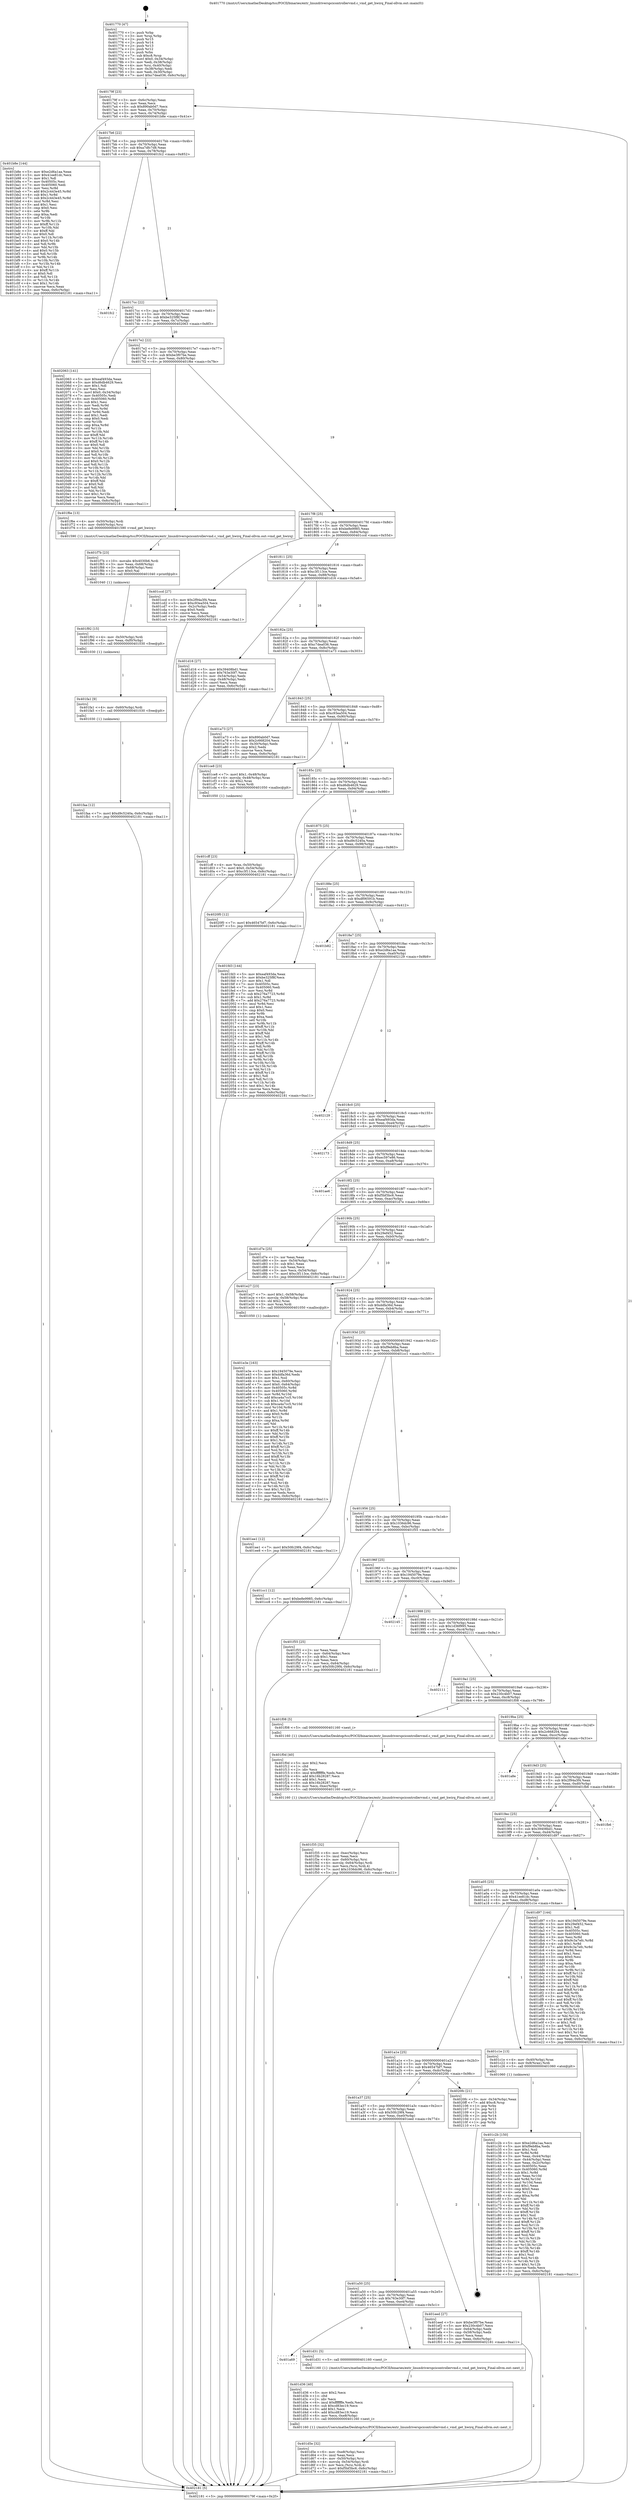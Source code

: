 digraph "0x401770" {
  label = "0x401770 (/mnt/c/Users/mathe/Desktop/tcc/POCII/binaries/extr_linuxdriverspcicontrollervmd.c_vmd_get_hwirq_Final-ollvm.out::main(0))"
  labelloc = "t"
  node[shape=record]

  Entry [label="",width=0.3,height=0.3,shape=circle,fillcolor=black,style=filled]
  "0x40179f" [label="{
     0x40179f [23]\l
     | [instrs]\l
     &nbsp;&nbsp;0x40179f \<+3\>: mov -0x6c(%rbp),%eax\l
     &nbsp;&nbsp;0x4017a2 \<+2\>: mov %eax,%ecx\l
     &nbsp;&nbsp;0x4017a4 \<+6\>: sub $0x890ab0d7,%ecx\l
     &nbsp;&nbsp;0x4017aa \<+3\>: mov %eax,-0x70(%rbp)\l
     &nbsp;&nbsp;0x4017ad \<+3\>: mov %ecx,-0x74(%rbp)\l
     &nbsp;&nbsp;0x4017b0 \<+6\>: je 0000000000401b8e \<main+0x41e\>\l
  }"]
  "0x401b8e" [label="{
     0x401b8e [144]\l
     | [instrs]\l
     &nbsp;&nbsp;0x401b8e \<+5\>: mov $0xe2d6a1aa,%eax\l
     &nbsp;&nbsp;0x401b93 \<+5\>: mov $0x41ee81dc,%ecx\l
     &nbsp;&nbsp;0x401b98 \<+2\>: mov $0x1,%dl\l
     &nbsp;&nbsp;0x401b9a \<+7\>: mov 0x40505c,%esi\l
     &nbsp;&nbsp;0x401ba1 \<+7\>: mov 0x405060,%edi\l
     &nbsp;&nbsp;0x401ba8 \<+3\>: mov %esi,%r8d\l
     &nbsp;&nbsp;0x401bab \<+7\>: add $0x2c443e45,%r8d\l
     &nbsp;&nbsp;0x401bb2 \<+4\>: sub $0x1,%r8d\l
     &nbsp;&nbsp;0x401bb6 \<+7\>: sub $0x2c443e45,%r8d\l
     &nbsp;&nbsp;0x401bbd \<+4\>: imul %r8d,%esi\l
     &nbsp;&nbsp;0x401bc1 \<+3\>: and $0x1,%esi\l
     &nbsp;&nbsp;0x401bc4 \<+3\>: cmp $0x0,%esi\l
     &nbsp;&nbsp;0x401bc7 \<+4\>: sete %r9b\l
     &nbsp;&nbsp;0x401bcb \<+3\>: cmp $0xa,%edi\l
     &nbsp;&nbsp;0x401bce \<+4\>: setl %r10b\l
     &nbsp;&nbsp;0x401bd2 \<+3\>: mov %r9b,%r11b\l
     &nbsp;&nbsp;0x401bd5 \<+4\>: xor $0xff,%r11b\l
     &nbsp;&nbsp;0x401bd9 \<+3\>: mov %r10b,%bl\l
     &nbsp;&nbsp;0x401bdc \<+3\>: xor $0xff,%bl\l
     &nbsp;&nbsp;0x401bdf \<+3\>: xor $0x0,%dl\l
     &nbsp;&nbsp;0x401be2 \<+3\>: mov %r11b,%r14b\l
     &nbsp;&nbsp;0x401be5 \<+4\>: and $0x0,%r14b\l
     &nbsp;&nbsp;0x401be9 \<+3\>: and %dl,%r9b\l
     &nbsp;&nbsp;0x401bec \<+3\>: mov %bl,%r15b\l
     &nbsp;&nbsp;0x401bef \<+4\>: and $0x0,%r15b\l
     &nbsp;&nbsp;0x401bf3 \<+3\>: and %dl,%r10b\l
     &nbsp;&nbsp;0x401bf6 \<+3\>: or %r9b,%r14b\l
     &nbsp;&nbsp;0x401bf9 \<+3\>: or %r10b,%r15b\l
     &nbsp;&nbsp;0x401bfc \<+3\>: xor %r15b,%r14b\l
     &nbsp;&nbsp;0x401bff \<+3\>: or %bl,%r11b\l
     &nbsp;&nbsp;0x401c02 \<+4\>: xor $0xff,%r11b\l
     &nbsp;&nbsp;0x401c06 \<+3\>: or $0x0,%dl\l
     &nbsp;&nbsp;0x401c09 \<+3\>: and %dl,%r11b\l
     &nbsp;&nbsp;0x401c0c \<+3\>: or %r11b,%r14b\l
     &nbsp;&nbsp;0x401c0f \<+4\>: test $0x1,%r14b\l
     &nbsp;&nbsp;0x401c13 \<+3\>: cmovne %ecx,%eax\l
     &nbsp;&nbsp;0x401c16 \<+3\>: mov %eax,-0x6c(%rbp)\l
     &nbsp;&nbsp;0x401c19 \<+5\>: jmp 0000000000402181 \<main+0xa11\>\l
  }"]
  "0x4017b6" [label="{
     0x4017b6 [22]\l
     | [instrs]\l
     &nbsp;&nbsp;0x4017b6 \<+5\>: jmp 00000000004017bb \<main+0x4b\>\l
     &nbsp;&nbsp;0x4017bb \<+3\>: mov -0x70(%rbp),%eax\l
     &nbsp;&nbsp;0x4017be \<+5\>: sub $0xa7dfc7d8,%eax\l
     &nbsp;&nbsp;0x4017c3 \<+3\>: mov %eax,-0x78(%rbp)\l
     &nbsp;&nbsp;0x4017c6 \<+6\>: je 0000000000401fc2 \<main+0x852\>\l
  }"]
  Exit [label="",width=0.3,height=0.3,shape=circle,fillcolor=black,style=filled,peripheries=2]
  "0x401fc2" [label="{
     0x401fc2\l
  }", style=dashed]
  "0x4017cc" [label="{
     0x4017cc [22]\l
     | [instrs]\l
     &nbsp;&nbsp;0x4017cc \<+5\>: jmp 00000000004017d1 \<main+0x61\>\l
     &nbsp;&nbsp;0x4017d1 \<+3\>: mov -0x70(%rbp),%eax\l
     &nbsp;&nbsp;0x4017d4 \<+5\>: sub $0xbe325f8f,%eax\l
     &nbsp;&nbsp;0x4017d9 \<+3\>: mov %eax,-0x7c(%rbp)\l
     &nbsp;&nbsp;0x4017dc \<+6\>: je 0000000000402063 \<main+0x8f3\>\l
  }"]
  "0x401faa" [label="{
     0x401faa [12]\l
     | [instrs]\l
     &nbsp;&nbsp;0x401faa \<+7\>: movl $0xd9c5240a,-0x6c(%rbp)\l
     &nbsp;&nbsp;0x401fb1 \<+5\>: jmp 0000000000402181 \<main+0xa11\>\l
  }"]
  "0x402063" [label="{
     0x402063 [141]\l
     | [instrs]\l
     &nbsp;&nbsp;0x402063 \<+5\>: mov $0xeaf493da,%eax\l
     &nbsp;&nbsp;0x402068 \<+5\>: mov $0xd6db4629,%ecx\l
     &nbsp;&nbsp;0x40206d \<+2\>: mov $0x1,%dl\l
     &nbsp;&nbsp;0x40206f \<+2\>: xor %esi,%esi\l
     &nbsp;&nbsp;0x402071 \<+7\>: movl $0x0,-0x34(%rbp)\l
     &nbsp;&nbsp;0x402078 \<+7\>: mov 0x40505c,%edi\l
     &nbsp;&nbsp;0x40207f \<+8\>: mov 0x405060,%r8d\l
     &nbsp;&nbsp;0x402087 \<+3\>: sub $0x1,%esi\l
     &nbsp;&nbsp;0x40208a \<+3\>: mov %edi,%r9d\l
     &nbsp;&nbsp;0x40208d \<+3\>: add %esi,%r9d\l
     &nbsp;&nbsp;0x402090 \<+4\>: imul %r9d,%edi\l
     &nbsp;&nbsp;0x402094 \<+3\>: and $0x1,%edi\l
     &nbsp;&nbsp;0x402097 \<+3\>: cmp $0x0,%edi\l
     &nbsp;&nbsp;0x40209a \<+4\>: sete %r10b\l
     &nbsp;&nbsp;0x40209e \<+4\>: cmp $0xa,%r8d\l
     &nbsp;&nbsp;0x4020a2 \<+4\>: setl %r11b\l
     &nbsp;&nbsp;0x4020a6 \<+3\>: mov %r10b,%bl\l
     &nbsp;&nbsp;0x4020a9 \<+3\>: xor $0xff,%bl\l
     &nbsp;&nbsp;0x4020ac \<+3\>: mov %r11b,%r14b\l
     &nbsp;&nbsp;0x4020af \<+4\>: xor $0xff,%r14b\l
     &nbsp;&nbsp;0x4020b3 \<+3\>: xor $0x0,%dl\l
     &nbsp;&nbsp;0x4020b6 \<+3\>: mov %bl,%r15b\l
     &nbsp;&nbsp;0x4020b9 \<+4\>: and $0x0,%r15b\l
     &nbsp;&nbsp;0x4020bd \<+3\>: and %dl,%r10b\l
     &nbsp;&nbsp;0x4020c0 \<+3\>: mov %r14b,%r12b\l
     &nbsp;&nbsp;0x4020c3 \<+4\>: and $0x0,%r12b\l
     &nbsp;&nbsp;0x4020c7 \<+3\>: and %dl,%r11b\l
     &nbsp;&nbsp;0x4020ca \<+3\>: or %r10b,%r15b\l
     &nbsp;&nbsp;0x4020cd \<+3\>: or %r11b,%r12b\l
     &nbsp;&nbsp;0x4020d0 \<+3\>: xor %r12b,%r15b\l
     &nbsp;&nbsp;0x4020d3 \<+3\>: or %r14b,%bl\l
     &nbsp;&nbsp;0x4020d6 \<+3\>: xor $0xff,%bl\l
     &nbsp;&nbsp;0x4020d9 \<+3\>: or $0x0,%dl\l
     &nbsp;&nbsp;0x4020dc \<+2\>: and %dl,%bl\l
     &nbsp;&nbsp;0x4020de \<+3\>: or %bl,%r15b\l
     &nbsp;&nbsp;0x4020e1 \<+4\>: test $0x1,%r15b\l
     &nbsp;&nbsp;0x4020e5 \<+3\>: cmovne %ecx,%eax\l
     &nbsp;&nbsp;0x4020e8 \<+3\>: mov %eax,-0x6c(%rbp)\l
     &nbsp;&nbsp;0x4020eb \<+5\>: jmp 0000000000402181 \<main+0xa11\>\l
  }"]
  "0x4017e2" [label="{
     0x4017e2 [22]\l
     | [instrs]\l
     &nbsp;&nbsp;0x4017e2 \<+5\>: jmp 00000000004017e7 \<main+0x77\>\l
     &nbsp;&nbsp;0x4017e7 \<+3\>: mov -0x70(%rbp),%eax\l
     &nbsp;&nbsp;0x4017ea \<+5\>: sub $0xbe3f07be,%eax\l
     &nbsp;&nbsp;0x4017ef \<+3\>: mov %eax,-0x80(%rbp)\l
     &nbsp;&nbsp;0x4017f2 \<+6\>: je 0000000000401f6e \<main+0x7fe\>\l
  }"]
  "0x401fa1" [label="{
     0x401fa1 [9]\l
     | [instrs]\l
     &nbsp;&nbsp;0x401fa1 \<+4\>: mov -0x60(%rbp),%rdi\l
     &nbsp;&nbsp;0x401fa5 \<+5\>: call 0000000000401030 \<free@plt\>\l
     | [calls]\l
     &nbsp;&nbsp;0x401030 \{1\} (unknown)\l
  }"]
  "0x401f6e" [label="{
     0x401f6e [13]\l
     | [instrs]\l
     &nbsp;&nbsp;0x401f6e \<+4\>: mov -0x50(%rbp),%rdi\l
     &nbsp;&nbsp;0x401f72 \<+4\>: mov -0x60(%rbp),%rsi\l
     &nbsp;&nbsp;0x401f76 \<+5\>: call 0000000000401590 \<vmd_get_hwirq\>\l
     | [calls]\l
     &nbsp;&nbsp;0x401590 \{1\} (/mnt/c/Users/mathe/Desktop/tcc/POCII/binaries/extr_linuxdriverspcicontrollervmd.c_vmd_get_hwirq_Final-ollvm.out::vmd_get_hwirq)\l
  }"]
  "0x4017f8" [label="{
     0x4017f8 [25]\l
     | [instrs]\l
     &nbsp;&nbsp;0x4017f8 \<+5\>: jmp 00000000004017fd \<main+0x8d\>\l
     &nbsp;&nbsp;0x4017fd \<+3\>: mov -0x70(%rbp),%eax\l
     &nbsp;&nbsp;0x401800 \<+5\>: sub $0xbe8e9985,%eax\l
     &nbsp;&nbsp;0x401805 \<+6\>: mov %eax,-0x84(%rbp)\l
     &nbsp;&nbsp;0x40180b \<+6\>: je 0000000000401ccd \<main+0x55d\>\l
  }"]
  "0x401f92" [label="{
     0x401f92 [15]\l
     | [instrs]\l
     &nbsp;&nbsp;0x401f92 \<+4\>: mov -0x50(%rbp),%rdi\l
     &nbsp;&nbsp;0x401f96 \<+6\>: mov %eax,-0xf0(%rbp)\l
     &nbsp;&nbsp;0x401f9c \<+5\>: call 0000000000401030 \<free@plt\>\l
     | [calls]\l
     &nbsp;&nbsp;0x401030 \{1\} (unknown)\l
  }"]
  "0x401ccd" [label="{
     0x401ccd [27]\l
     | [instrs]\l
     &nbsp;&nbsp;0x401ccd \<+5\>: mov $0x2f94a3f4,%eax\l
     &nbsp;&nbsp;0x401cd2 \<+5\>: mov $0xc93ea504,%ecx\l
     &nbsp;&nbsp;0x401cd7 \<+3\>: mov -0x2c(%rbp),%edx\l
     &nbsp;&nbsp;0x401cda \<+3\>: cmp $0x0,%edx\l
     &nbsp;&nbsp;0x401cdd \<+3\>: cmove %ecx,%eax\l
     &nbsp;&nbsp;0x401ce0 \<+3\>: mov %eax,-0x6c(%rbp)\l
     &nbsp;&nbsp;0x401ce3 \<+5\>: jmp 0000000000402181 \<main+0xa11\>\l
  }"]
  "0x401811" [label="{
     0x401811 [25]\l
     | [instrs]\l
     &nbsp;&nbsp;0x401811 \<+5\>: jmp 0000000000401816 \<main+0xa6\>\l
     &nbsp;&nbsp;0x401816 \<+3\>: mov -0x70(%rbp),%eax\l
     &nbsp;&nbsp;0x401819 \<+5\>: sub $0xc3f113ce,%eax\l
     &nbsp;&nbsp;0x40181e \<+6\>: mov %eax,-0x88(%rbp)\l
     &nbsp;&nbsp;0x401824 \<+6\>: je 0000000000401d16 \<main+0x5a6\>\l
  }"]
  "0x401f7b" [label="{
     0x401f7b [23]\l
     | [instrs]\l
     &nbsp;&nbsp;0x401f7b \<+10\>: movabs $0x4030b6,%rdi\l
     &nbsp;&nbsp;0x401f85 \<+3\>: mov %eax,-0x68(%rbp)\l
     &nbsp;&nbsp;0x401f88 \<+3\>: mov -0x68(%rbp),%esi\l
     &nbsp;&nbsp;0x401f8b \<+2\>: mov $0x0,%al\l
     &nbsp;&nbsp;0x401f8d \<+5\>: call 0000000000401040 \<printf@plt\>\l
     | [calls]\l
     &nbsp;&nbsp;0x401040 \{1\} (unknown)\l
  }"]
  "0x401d16" [label="{
     0x401d16 [27]\l
     | [instrs]\l
     &nbsp;&nbsp;0x401d16 \<+5\>: mov $0x39408bd1,%eax\l
     &nbsp;&nbsp;0x401d1b \<+5\>: mov $0x763e30f7,%ecx\l
     &nbsp;&nbsp;0x401d20 \<+3\>: mov -0x54(%rbp),%edx\l
     &nbsp;&nbsp;0x401d23 \<+3\>: cmp -0x48(%rbp),%edx\l
     &nbsp;&nbsp;0x401d26 \<+3\>: cmovl %ecx,%eax\l
     &nbsp;&nbsp;0x401d29 \<+3\>: mov %eax,-0x6c(%rbp)\l
     &nbsp;&nbsp;0x401d2c \<+5\>: jmp 0000000000402181 \<main+0xa11\>\l
  }"]
  "0x40182a" [label="{
     0x40182a [25]\l
     | [instrs]\l
     &nbsp;&nbsp;0x40182a \<+5\>: jmp 000000000040182f \<main+0xbf\>\l
     &nbsp;&nbsp;0x40182f \<+3\>: mov -0x70(%rbp),%eax\l
     &nbsp;&nbsp;0x401832 \<+5\>: sub $0xc7dea036,%eax\l
     &nbsp;&nbsp;0x401837 \<+6\>: mov %eax,-0x8c(%rbp)\l
     &nbsp;&nbsp;0x40183d \<+6\>: je 0000000000401a73 \<main+0x303\>\l
  }"]
  "0x401f35" [label="{
     0x401f35 [32]\l
     | [instrs]\l
     &nbsp;&nbsp;0x401f35 \<+6\>: mov -0xec(%rbp),%ecx\l
     &nbsp;&nbsp;0x401f3b \<+3\>: imul %eax,%ecx\l
     &nbsp;&nbsp;0x401f3e \<+4\>: mov -0x60(%rbp),%rsi\l
     &nbsp;&nbsp;0x401f42 \<+4\>: movslq -0x64(%rbp),%rdi\l
     &nbsp;&nbsp;0x401f46 \<+3\>: mov %ecx,(%rsi,%rdi,4)\l
     &nbsp;&nbsp;0x401f49 \<+7\>: movl $0x1036dc96,-0x6c(%rbp)\l
     &nbsp;&nbsp;0x401f50 \<+5\>: jmp 0000000000402181 \<main+0xa11\>\l
  }"]
  "0x401a73" [label="{
     0x401a73 [27]\l
     | [instrs]\l
     &nbsp;&nbsp;0x401a73 \<+5\>: mov $0x890ab0d7,%eax\l
     &nbsp;&nbsp;0x401a78 \<+5\>: mov $0x2c668204,%ecx\l
     &nbsp;&nbsp;0x401a7d \<+3\>: mov -0x30(%rbp),%edx\l
     &nbsp;&nbsp;0x401a80 \<+3\>: cmp $0x2,%edx\l
     &nbsp;&nbsp;0x401a83 \<+3\>: cmovne %ecx,%eax\l
     &nbsp;&nbsp;0x401a86 \<+3\>: mov %eax,-0x6c(%rbp)\l
     &nbsp;&nbsp;0x401a89 \<+5\>: jmp 0000000000402181 \<main+0xa11\>\l
  }"]
  "0x401843" [label="{
     0x401843 [25]\l
     | [instrs]\l
     &nbsp;&nbsp;0x401843 \<+5\>: jmp 0000000000401848 \<main+0xd8\>\l
     &nbsp;&nbsp;0x401848 \<+3\>: mov -0x70(%rbp),%eax\l
     &nbsp;&nbsp;0x40184b \<+5\>: sub $0xc93ea504,%eax\l
     &nbsp;&nbsp;0x401850 \<+6\>: mov %eax,-0x90(%rbp)\l
     &nbsp;&nbsp;0x401856 \<+6\>: je 0000000000401ce8 \<main+0x578\>\l
  }"]
  "0x402181" [label="{
     0x402181 [5]\l
     | [instrs]\l
     &nbsp;&nbsp;0x402181 \<+5\>: jmp 000000000040179f \<main+0x2f\>\l
  }"]
  "0x401770" [label="{
     0x401770 [47]\l
     | [instrs]\l
     &nbsp;&nbsp;0x401770 \<+1\>: push %rbp\l
     &nbsp;&nbsp;0x401771 \<+3\>: mov %rsp,%rbp\l
     &nbsp;&nbsp;0x401774 \<+2\>: push %r15\l
     &nbsp;&nbsp;0x401776 \<+2\>: push %r14\l
     &nbsp;&nbsp;0x401778 \<+2\>: push %r13\l
     &nbsp;&nbsp;0x40177a \<+2\>: push %r12\l
     &nbsp;&nbsp;0x40177c \<+1\>: push %rbx\l
     &nbsp;&nbsp;0x40177d \<+7\>: sub $0xc8,%rsp\l
     &nbsp;&nbsp;0x401784 \<+7\>: movl $0x0,-0x34(%rbp)\l
     &nbsp;&nbsp;0x40178b \<+3\>: mov %edi,-0x38(%rbp)\l
     &nbsp;&nbsp;0x40178e \<+4\>: mov %rsi,-0x40(%rbp)\l
     &nbsp;&nbsp;0x401792 \<+3\>: mov -0x38(%rbp),%edi\l
     &nbsp;&nbsp;0x401795 \<+3\>: mov %edi,-0x30(%rbp)\l
     &nbsp;&nbsp;0x401798 \<+7\>: movl $0xc7dea036,-0x6c(%rbp)\l
  }"]
  "0x401f0d" [label="{
     0x401f0d [40]\l
     | [instrs]\l
     &nbsp;&nbsp;0x401f0d \<+5\>: mov $0x2,%ecx\l
     &nbsp;&nbsp;0x401f12 \<+1\>: cltd\l
     &nbsp;&nbsp;0x401f13 \<+2\>: idiv %ecx\l
     &nbsp;&nbsp;0x401f15 \<+6\>: imul $0xfffffffe,%edx,%ecx\l
     &nbsp;&nbsp;0x401f1b \<+6\>: add $0x16b28287,%ecx\l
     &nbsp;&nbsp;0x401f21 \<+3\>: add $0x1,%ecx\l
     &nbsp;&nbsp;0x401f24 \<+6\>: sub $0x16b28287,%ecx\l
     &nbsp;&nbsp;0x401f2a \<+6\>: mov %ecx,-0xec(%rbp)\l
     &nbsp;&nbsp;0x401f30 \<+5\>: call 0000000000401160 \<next_i\>\l
     | [calls]\l
     &nbsp;&nbsp;0x401160 \{1\} (/mnt/c/Users/mathe/Desktop/tcc/POCII/binaries/extr_linuxdriverspcicontrollervmd.c_vmd_get_hwirq_Final-ollvm.out::next_i)\l
  }"]
  "0x401ce8" [label="{
     0x401ce8 [23]\l
     | [instrs]\l
     &nbsp;&nbsp;0x401ce8 \<+7\>: movl $0x1,-0x48(%rbp)\l
     &nbsp;&nbsp;0x401cef \<+4\>: movslq -0x48(%rbp),%rax\l
     &nbsp;&nbsp;0x401cf3 \<+4\>: shl $0x2,%rax\l
     &nbsp;&nbsp;0x401cf7 \<+3\>: mov %rax,%rdi\l
     &nbsp;&nbsp;0x401cfa \<+5\>: call 0000000000401050 \<malloc@plt\>\l
     | [calls]\l
     &nbsp;&nbsp;0x401050 \{1\} (unknown)\l
  }"]
  "0x40185c" [label="{
     0x40185c [25]\l
     | [instrs]\l
     &nbsp;&nbsp;0x40185c \<+5\>: jmp 0000000000401861 \<main+0xf1\>\l
     &nbsp;&nbsp;0x401861 \<+3\>: mov -0x70(%rbp),%eax\l
     &nbsp;&nbsp;0x401864 \<+5\>: sub $0xd6db4629,%eax\l
     &nbsp;&nbsp;0x401869 \<+6\>: mov %eax,-0x94(%rbp)\l
     &nbsp;&nbsp;0x40186f \<+6\>: je 00000000004020f0 \<main+0x980\>\l
  }"]
  "0x401e3e" [label="{
     0x401e3e [163]\l
     | [instrs]\l
     &nbsp;&nbsp;0x401e3e \<+5\>: mov $0x1945079e,%ecx\l
     &nbsp;&nbsp;0x401e43 \<+5\>: mov $0xddfa36d,%edx\l
     &nbsp;&nbsp;0x401e48 \<+3\>: mov $0x1,%sil\l
     &nbsp;&nbsp;0x401e4b \<+4\>: mov %rax,-0x60(%rbp)\l
     &nbsp;&nbsp;0x401e4f \<+7\>: movl $0x0,-0x64(%rbp)\l
     &nbsp;&nbsp;0x401e56 \<+8\>: mov 0x40505c,%r8d\l
     &nbsp;&nbsp;0x401e5e \<+8\>: mov 0x405060,%r9d\l
     &nbsp;&nbsp;0x401e66 \<+3\>: mov %r8d,%r10d\l
     &nbsp;&nbsp;0x401e69 \<+7\>: add $0xca4a7cc5,%r10d\l
     &nbsp;&nbsp;0x401e70 \<+4\>: sub $0x1,%r10d\l
     &nbsp;&nbsp;0x401e74 \<+7\>: sub $0xca4a7cc5,%r10d\l
     &nbsp;&nbsp;0x401e7b \<+4\>: imul %r10d,%r8d\l
     &nbsp;&nbsp;0x401e7f \<+4\>: and $0x1,%r8d\l
     &nbsp;&nbsp;0x401e83 \<+4\>: cmp $0x0,%r8d\l
     &nbsp;&nbsp;0x401e87 \<+4\>: sete %r11b\l
     &nbsp;&nbsp;0x401e8b \<+4\>: cmp $0xa,%r9d\l
     &nbsp;&nbsp;0x401e8f \<+3\>: setl %bl\l
     &nbsp;&nbsp;0x401e92 \<+3\>: mov %r11b,%r14b\l
     &nbsp;&nbsp;0x401e95 \<+4\>: xor $0xff,%r14b\l
     &nbsp;&nbsp;0x401e99 \<+3\>: mov %bl,%r15b\l
     &nbsp;&nbsp;0x401e9c \<+4\>: xor $0xff,%r15b\l
     &nbsp;&nbsp;0x401ea0 \<+4\>: xor $0x1,%sil\l
     &nbsp;&nbsp;0x401ea4 \<+3\>: mov %r14b,%r12b\l
     &nbsp;&nbsp;0x401ea7 \<+4\>: and $0xff,%r12b\l
     &nbsp;&nbsp;0x401eab \<+3\>: and %sil,%r11b\l
     &nbsp;&nbsp;0x401eae \<+3\>: mov %r15b,%r13b\l
     &nbsp;&nbsp;0x401eb1 \<+4\>: and $0xff,%r13b\l
     &nbsp;&nbsp;0x401eb5 \<+3\>: and %sil,%bl\l
     &nbsp;&nbsp;0x401eb8 \<+3\>: or %r11b,%r12b\l
     &nbsp;&nbsp;0x401ebb \<+3\>: or %bl,%r13b\l
     &nbsp;&nbsp;0x401ebe \<+3\>: xor %r13b,%r12b\l
     &nbsp;&nbsp;0x401ec1 \<+3\>: or %r15b,%r14b\l
     &nbsp;&nbsp;0x401ec4 \<+4\>: xor $0xff,%r14b\l
     &nbsp;&nbsp;0x401ec8 \<+4\>: or $0x1,%sil\l
     &nbsp;&nbsp;0x401ecc \<+3\>: and %sil,%r14b\l
     &nbsp;&nbsp;0x401ecf \<+3\>: or %r14b,%r12b\l
     &nbsp;&nbsp;0x401ed2 \<+4\>: test $0x1,%r12b\l
     &nbsp;&nbsp;0x401ed6 \<+3\>: cmovne %edx,%ecx\l
     &nbsp;&nbsp;0x401ed9 \<+3\>: mov %ecx,-0x6c(%rbp)\l
     &nbsp;&nbsp;0x401edc \<+5\>: jmp 0000000000402181 \<main+0xa11\>\l
  }"]
  "0x4020f0" [label="{
     0x4020f0 [12]\l
     | [instrs]\l
     &nbsp;&nbsp;0x4020f0 \<+7\>: movl $0x46547bf7,-0x6c(%rbp)\l
     &nbsp;&nbsp;0x4020f7 \<+5\>: jmp 0000000000402181 \<main+0xa11\>\l
  }"]
  "0x401875" [label="{
     0x401875 [25]\l
     | [instrs]\l
     &nbsp;&nbsp;0x401875 \<+5\>: jmp 000000000040187a \<main+0x10a\>\l
     &nbsp;&nbsp;0x40187a \<+3\>: mov -0x70(%rbp),%eax\l
     &nbsp;&nbsp;0x40187d \<+5\>: sub $0xd9c5240a,%eax\l
     &nbsp;&nbsp;0x401882 \<+6\>: mov %eax,-0x98(%rbp)\l
     &nbsp;&nbsp;0x401888 \<+6\>: je 0000000000401fd3 \<main+0x863\>\l
  }"]
  "0x401d5e" [label="{
     0x401d5e [32]\l
     | [instrs]\l
     &nbsp;&nbsp;0x401d5e \<+6\>: mov -0xe8(%rbp),%ecx\l
     &nbsp;&nbsp;0x401d64 \<+3\>: imul %eax,%ecx\l
     &nbsp;&nbsp;0x401d67 \<+4\>: mov -0x50(%rbp),%rsi\l
     &nbsp;&nbsp;0x401d6b \<+4\>: movslq -0x54(%rbp),%rdi\l
     &nbsp;&nbsp;0x401d6f \<+3\>: mov %ecx,(%rsi,%rdi,4)\l
     &nbsp;&nbsp;0x401d72 \<+7\>: movl $0xf5bf3bc6,-0x6c(%rbp)\l
     &nbsp;&nbsp;0x401d79 \<+5\>: jmp 0000000000402181 \<main+0xa11\>\l
  }"]
  "0x401fd3" [label="{
     0x401fd3 [144]\l
     | [instrs]\l
     &nbsp;&nbsp;0x401fd3 \<+5\>: mov $0xeaf493da,%eax\l
     &nbsp;&nbsp;0x401fd8 \<+5\>: mov $0xbe325f8f,%ecx\l
     &nbsp;&nbsp;0x401fdd \<+2\>: mov $0x1,%dl\l
     &nbsp;&nbsp;0x401fdf \<+7\>: mov 0x40505c,%esi\l
     &nbsp;&nbsp;0x401fe6 \<+7\>: mov 0x405060,%edi\l
     &nbsp;&nbsp;0x401fed \<+3\>: mov %esi,%r8d\l
     &nbsp;&nbsp;0x401ff0 \<+7\>: sub $0x276a7723,%r8d\l
     &nbsp;&nbsp;0x401ff7 \<+4\>: sub $0x1,%r8d\l
     &nbsp;&nbsp;0x401ffb \<+7\>: add $0x276a7723,%r8d\l
     &nbsp;&nbsp;0x402002 \<+4\>: imul %r8d,%esi\l
     &nbsp;&nbsp;0x402006 \<+3\>: and $0x1,%esi\l
     &nbsp;&nbsp;0x402009 \<+3\>: cmp $0x0,%esi\l
     &nbsp;&nbsp;0x40200c \<+4\>: sete %r9b\l
     &nbsp;&nbsp;0x402010 \<+3\>: cmp $0xa,%edi\l
     &nbsp;&nbsp;0x402013 \<+4\>: setl %r10b\l
     &nbsp;&nbsp;0x402017 \<+3\>: mov %r9b,%r11b\l
     &nbsp;&nbsp;0x40201a \<+4\>: xor $0xff,%r11b\l
     &nbsp;&nbsp;0x40201e \<+3\>: mov %r10b,%bl\l
     &nbsp;&nbsp;0x402021 \<+3\>: xor $0xff,%bl\l
     &nbsp;&nbsp;0x402024 \<+3\>: xor $0x1,%dl\l
     &nbsp;&nbsp;0x402027 \<+3\>: mov %r11b,%r14b\l
     &nbsp;&nbsp;0x40202a \<+4\>: and $0xff,%r14b\l
     &nbsp;&nbsp;0x40202e \<+3\>: and %dl,%r9b\l
     &nbsp;&nbsp;0x402031 \<+3\>: mov %bl,%r15b\l
     &nbsp;&nbsp;0x402034 \<+4\>: and $0xff,%r15b\l
     &nbsp;&nbsp;0x402038 \<+3\>: and %dl,%r10b\l
     &nbsp;&nbsp;0x40203b \<+3\>: or %r9b,%r14b\l
     &nbsp;&nbsp;0x40203e \<+3\>: or %r10b,%r15b\l
     &nbsp;&nbsp;0x402041 \<+3\>: xor %r15b,%r14b\l
     &nbsp;&nbsp;0x402044 \<+3\>: or %bl,%r11b\l
     &nbsp;&nbsp;0x402047 \<+4\>: xor $0xff,%r11b\l
     &nbsp;&nbsp;0x40204b \<+3\>: or $0x1,%dl\l
     &nbsp;&nbsp;0x40204e \<+3\>: and %dl,%r11b\l
     &nbsp;&nbsp;0x402051 \<+3\>: or %r11b,%r14b\l
     &nbsp;&nbsp;0x402054 \<+4\>: test $0x1,%r14b\l
     &nbsp;&nbsp;0x402058 \<+3\>: cmovne %ecx,%eax\l
     &nbsp;&nbsp;0x40205b \<+3\>: mov %eax,-0x6c(%rbp)\l
     &nbsp;&nbsp;0x40205e \<+5\>: jmp 0000000000402181 \<main+0xa11\>\l
  }"]
  "0x40188e" [label="{
     0x40188e [25]\l
     | [instrs]\l
     &nbsp;&nbsp;0x40188e \<+5\>: jmp 0000000000401893 \<main+0x123\>\l
     &nbsp;&nbsp;0x401893 \<+3\>: mov -0x70(%rbp),%eax\l
     &nbsp;&nbsp;0x401896 \<+5\>: sub $0xdf06591b,%eax\l
     &nbsp;&nbsp;0x40189b \<+6\>: mov %eax,-0x9c(%rbp)\l
     &nbsp;&nbsp;0x4018a1 \<+6\>: je 0000000000401b82 \<main+0x412\>\l
  }"]
  "0x401d36" [label="{
     0x401d36 [40]\l
     | [instrs]\l
     &nbsp;&nbsp;0x401d36 \<+5\>: mov $0x2,%ecx\l
     &nbsp;&nbsp;0x401d3b \<+1\>: cltd\l
     &nbsp;&nbsp;0x401d3c \<+2\>: idiv %ecx\l
     &nbsp;&nbsp;0x401d3e \<+6\>: imul $0xfffffffe,%edx,%ecx\l
     &nbsp;&nbsp;0x401d44 \<+6\>: sub $0xcd83ec19,%ecx\l
     &nbsp;&nbsp;0x401d4a \<+3\>: add $0x1,%ecx\l
     &nbsp;&nbsp;0x401d4d \<+6\>: add $0xcd83ec19,%ecx\l
     &nbsp;&nbsp;0x401d53 \<+6\>: mov %ecx,-0xe8(%rbp)\l
     &nbsp;&nbsp;0x401d59 \<+5\>: call 0000000000401160 \<next_i\>\l
     | [calls]\l
     &nbsp;&nbsp;0x401160 \{1\} (/mnt/c/Users/mathe/Desktop/tcc/POCII/binaries/extr_linuxdriverspcicontrollervmd.c_vmd_get_hwirq_Final-ollvm.out::next_i)\l
  }"]
  "0x401b82" [label="{
     0x401b82\l
  }", style=dashed]
  "0x4018a7" [label="{
     0x4018a7 [25]\l
     | [instrs]\l
     &nbsp;&nbsp;0x4018a7 \<+5\>: jmp 00000000004018ac \<main+0x13c\>\l
     &nbsp;&nbsp;0x4018ac \<+3\>: mov -0x70(%rbp),%eax\l
     &nbsp;&nbsp;0x4018af \<+5\>: sub $0xe2d6a1aa,%eax\l
     &nbsp;&nbsp;0x4018b4 \<+6\>: mov %eax,-0xa0(%rbp)\l
     &nbsp;&nbsp;0x4018ba \<+6\>: je 0000000000402129 \<main+0x9b9\>\l
  }"]
  "0x401a69" [label="{
     0x401a69\l
  }", style=dashed]
  "0x402129" [label="{
     0x402129\l
  }", style=dashed]
  "0x4018c0" [label="{
     0x4018c0 [25]\l
     | [instrs]\l
     &nbsp;&nbsp;0x4018c0 \<+5\>: jmp 00000000004018c5 \<main+0x155\>\l
     &nbsp;&nbsp;0x4018c5 \<+3\>: mov -0x70(%rbp),%eax\l
     &nbsp;&nbsp;0x4018c8 \<+5\>: sub $0xeaf493da,%eax\l
     &nbsp;&nbsp;0x4018cd \<+6\>: mov %eax,-0xa4(%rbp)\l
     &nbsp;&nbsp;0x4018d3 \<+6\>: je 0000000000402173 \<main+0xa03\>\l
  }"]
  "0x401d31" [label="{
     0x401d31 [5]\l
     | [instrs]\l
     &nbsp;&nbsp;0x401d31 \<+5\>: call 0000000000401160 \<next_i\>\l
     | [calls]\l
     &nbsp;&nbsp;0x401160 \{1\} (/mnt/c/Users/mathe/Desktop/tcc/POCII/binaries/extr_linuxdriverspcicontrollervmd.c_vmd_get_hwirq_Final-ollvm.out::next_i)\l
  }"]
  "0x402173" [label="{
     0x402173\l
  }", style=dashed]
  "0x4018d9" [label="{
     0x4018d9 [25]\l
     | [instrs]\l
     &nbsp;&nbsp;0x4018d9 \<+5\>: jmp 00000000004018de \<main+0x16e\>\l
     &nbsp;&nbsp;0x4018de \<+3\>: mov -0x70(%rbp),%eax\l
     &nbsp;&nbsp;0x4018e1 \<+5\>: sub $0xec597e86,%eax\l
     &nbsp;&nbsp;0x4018e6 \<+6\>: mov %eax,-0xa8(%rbp)\l
     &nbsp;&nbsp;0x4018ec \<+6\>: je 0000000000401ae6 \<main+0x376\>\l
  }"]
  "0x401a50" [label="{
     0x401a50 [25]\l
     | [instrs]\l
     &nbsp;&nbsp;0x401a50 \<+5\>: jmp 0000000000401a55 \<main+0x2e5\>\l
     &nbsp;&nbsp;0x401a55 \<+3\>: mov -0x70(%rbp),%eax\l
     &nbsp;&nbsp;0x401a58 \<+5\>: sub $0x763e30f7,%eax\l
     &nbsp;&nbsp;0x401a5d \<+6\>: mov %eax,-0xe4(%rbp)\l
     &nbsp;&nbsp;0x401a63 \<+6\>: je 0000000000401d31 \<main+0x5c1\>\l
  }"]
  "0x401ae6" [label="{
     0x401ae6\l
  }", style=dashed]
  "0x4018f2" [label="{
     0x4018f2 [25]\l
     | [instrs]\l
     &nbsp;&nbsp;0x4018f2 \<+5\>: jmp 00000000004018f7 \<main+0x187\>\l
     &nbsp;&nbsp;0x4018f7 \<+3\>: mov -0x70(%rbp),%eax\l
     &nbsp;&nbsp;0x4018fa \<+5\>: sub $0xf5bf3bc6,%eax\l
     &nbsp;&nbsp;0x4018ff \<+6\>: mov %eax,-0xac(%rbp)\l
     &nbsp;&nbsp;0x401905 \<+6\>: je 0000000000401d7e \<main+0x60e\>\l
  }"]
  "0x401eed" [label="{
     0x401eed [27]\l
     | [instrs]\l
     &nbsp;&nbsp;0x401eed \<+5\>: mov $0xbe3f07be,%eax\l
     &nbsp;&nbsp;0x401ef2 \<+5\>: mov $0x230c4b07,%ecx\l
     &nbsp;&nbsp;0x401ef7 \<+3\>: mov -0x64(%rbp),%edx\l
     &nbsp;&nbsp;0x401efa \<+3\>: cmp -0x58(%rbp),%edx\l
     &nbsp;&nbsp;0x401efd \<+3\>: cmovl %ecx,%eax\l
     &nbsp;&nbsp;0x401f00 \<+3\>: mov %eax,-0x6c(%rbp)\l
     &nbsp;&nbsp;0x401f03 \<+5\>: jmp 0000000000402181 \<main+0xa11\>\l
  }"]
  "0x401d7e" [label="{
     0x401d7e [25]\l
     | [instrs]\l
     &nbsp;&nbsp;0x401d7e \<+2\>: xor %eax,%eax\l
     &nbsp;&nbsp;0x401d80 \<+3\>: mov -0x54(%rbp),%ecx\l
     &nbsp;&nbsp;0x401d83 \<+3\>: sub $0x1,%eax\l
     &nbsp;&nbsp;0x401d86 \<+2\>: sub %eax,%ecx\l
     &nbsp;&nbsp;0x401d88 \<+3\>: mov %ecx,-0x54(%rbp)\l
     &nbsp;&nbsp;0x401d8b \<+7\>: movl $0xc3f113ce,-0x6c(%rbp)\l
     &nbsp;&nbsp;0x401d92 \<+5\>: jmp 0000000000402181 \<main+0xa11\>\l
  }"]
  "0x40190b" [label="{
     0x40190b [25]\l
     | [instrs]\l
     &nbsp;&nbsp;0x40190b \<+5\>: jmp 0000000000401910 \<main+0x1a0\>\l
     &nbsp;&nbsp;0x401910 \<+3\>: mov -0x70(%rbp),%eax\l
     &nbsp;&nbsp;0x401913 \<+5\>: sub $0x29ef452,%eax\l
     &nbsp;&nbsp;0x401918 \<+6\>: mov %eax,-0xb0(%rbp)\l
     &nbsp;&nbsp;0x40191e \<+6\>: je 0000000000401e27 \<main+0x6b7\>\l
  }"]
  "0x401a37" [label="{
     0x401a37 [25]\l
     | [instrs]\l
     &nbsp;&nbsp;0x401a37 \<+5\>: jmp 0000000000401a3c \<main+0x2cc\>\l
     &nbsp;&nbsp;0x401a3c \<+3\>: mov -0x70(%rbp),%eax\l
     &nbsp;&nbsp;0x401a3f \<+5\>: sub $0x50fc29f4,%eax\l
     &nbsp;&nbsp;0x401a44 \<+6\>: mov %eax,-0xe0(%rbp)\l
     &nbsp;&nbsp;0x401a4a \<+6\>: je 0000000000401eed \<main+0x77d\>\l
  }"]
  "0x401e27" [label="{
     0x401e27 [23]\l
     | [instrs]\l
     &nbsp;&nbsp;0x401e27 \<+7\>: movl $0x1,-0x58(%rbp)\l
     &nbsp;&nbsp;0x401e2e \<+4\>: movslq -0x58(%rbp),%rax\l
     &nbsp;&nbsp;0x401e32 \<+4\>: shl $0x2,%rax\l
     &nbsp;&nbsp;0x401e36 \<+3\>: mov %rax,%rdi\l
     &nbsp;&nbsp;0x401e39 \<+5\>: call 0000000000401050 \<malloc@plt\>\l
     | [calls]\l
     &nbsp;&nbsp;0x401050 \{1\} (unknown)\l
  }"]
  "0x401924" [label="{
     0x401924 [25]\l
     | [instrs]\l
     &nbsp;&nbsp;0x401924 \<+5\>: jmp 0000000000401929 \<main+0x1b9\>\l
     &nbsp;&nbsp;0x401929 \<+3\>: mov -0x70(%rbp),%eax\l
     &nbsp;&nbsp;0x40192c \<+5\>: sub $0xddfa36d,%eax\l
     &nbsp;&nbsp;0x401931 \<+6\>: mov %eax,-0xb4(%rbp)\l
     &nbsp;&nbsp;0x401937 \<+6\>: je 0000000000401ee1 \<main+0x771\>\l
  }"]
  "0x4020fc" [label="{
     0x4020fc [21]\l
     | [instrs]\l
     &nbsp;&nbsp;0x4020fc \<+3\>: mov -0x34(%rbp),%eax\l
     &nbsp;&nbsp;0x4020ff \<+7\>: add $0xc8,%rsp\l
     &nbsp;&nbsp;0x402106 \<+1\>: pop %rbx\l
     &nbsp;&nbsp;0x402107 \<+2\>: pop %r12\l
     &nbsp;&nbsp;0x402109 \<+2\>: pop %r13\l
     &nbsp;&nbsp;0x40210b \<+2\>: pop %r14\l
     &nbsp;&nbsp;0x40210d \<+2\>: pop %r15\l
     &nbsp;&nbsp;0x40210f \<+1\>: pop %rbp\l
     &nbsp;&nbsp;0x402110 \<+1\>: ret\l
  }"]
  "0x401ee1" [label="{
     0x401ee1 [12]\l
     | [instrs]\l
     &nbsp;&nbsp;0x401ee1 \<+7\>: movl $0x50fc29f4,-0x6c(%rbp)\l
     &nbsp;&nbsp;0x401ee8 \<+5\>: jmp 0000000000402181 \<main+0xa11\>\l
  }"]
  "0x40193d" [label="{
     0x40193d [25]\l
     | [instrs]\l
     &nbsp;&nbsp;0x40193d \<+5\>: jmp 0000000000401942 \<main+0x1d2\>\l
     &nbsp;&nbsp;0x401942 \<+3\>: mov -0x70(%rbp),%eax\l
     &nbsp;&nbsp;0x401945 \<+5\>: sub $0xf9eb8ba,%eax\l
     &nbsp;&nbsp;0x40194a \<+6\>: mov %eax,-0xb8(%rbp)\l
     &nbsp;&nbsp;0x401950 \<+6\>: je 0000000000401cc1 \<main+0x551\>\l
  }"]
  "0x401cff" [label="{
     0x401cff [23]\l
     | [instrs]\l
     &nbsp;&nbsp;0x401cff \<+4\>: mov %rax,-0x50(%rbp)\l
     &nbsp;&nbsp;0x401d03 \<+7\>: movl $0x0,-0x54(%rbp)\l
     &nbsp;&nbsp;0x401d0a \<+7\>: movl $0xc3f113ce,-0x6c(%rbp)\l
     &nbsp;&nbsp;0x401d11 \<+5\>: jmp 0000000000402181 \<main+0xa11\>\l
  }"]
  "0x401cc1" [label="{
     0x401cc1 [12]\l
     | [instrs]\l
     &nbsp;&nbsp;0x401cc1 \<+7\>: movl $0xbe8e9985,-0x6c(%rbp)\l
     &nbsp;&nbsp;0x401cc8 \<+5\>: jmp 0000000000402181 \<main+0xa11\>\l
  }"]
  "0x401956" [label="{
     0x401956 [25]\l
     | [instrs]\l
     &nbsp;&nbsp;0x401956 \<+5\>: jmp 000000000040195b \<main+0x1eb\>\l
     &nbsp;&nbsp;0x40195b \<+3\>: mov -0x70(%rbp),%eax\l
     &nbsp;&nbsp;0x40195e \<+5\>: sub $0x1036dc96,%eax\l
     &nbsp;&nbsp;0x401963 \<+6\>: mov %eax,-0xbc(%rbp)\l
     &nbsp;&nbsp;0x401969 \<+6\>: je 0000000000401f55 \<main+0x7e5\>\l
  }"]
  "0x401c2b" [label="{
     0x401c2b [150]\l
     | [instrs]\l
     &nbsp;&nbsp;0x401c2b \<+5\>: mov $0xe2d6a1aa,%ecx\l
     &nbsp;&nbsp;0x401c30 \<+5\>: mov $0xf9eb8ba,%edx\l
     &nbsp;&nbsp;0x401c35 \<+3\>: mov $0x1,%sil\l
     &nbsp;&nbsp;0x401c38 \<+3\>: xor %r8d,%r8d\l
     &nbsp;&nbsp;0x401c3b \<+3\>: mov %eax,-0x44(%rbp)\l
     &nbsp;&nbsp;0x401c3e \<+3\>: mov -0x44(%rbp),%eax\l
     &nbsp;&nbsp;0x401c41 \<+3\>: mov %eax,-0x2c(%rbp)\l
     &nbsp;&nbsp;0x401c44 \<+7\>: mov 0x40505c,%eax\l
     &nbsp;&nbsp;0x401c4b \<+8\>: mov 0x405060,%r9d\l
     &nbsp;&nbsp;0x401c53 \<+4\>: sub $0x1,%r8d\l
     &nbsp;&nbsp;0x401c57 \<+3\>: mov %eax,%r10d\l
     &nbsp;&nbsp;0x401c5a \<+3\>: add %r8d,%r10d\l
     &nbsp;&nbsp;0x401c5d \<+4\>: imul %r10d,%eax\l
     &nbsp;&nbsp;0x401c61 \<+3\>: and $0x1,%eax\l
     &nbsp;&nbsp;0x401c64 \<+3\>: cmp $0x0,%eax\l
     &nbsp;&nbsp;0x401c67 \<+4\>: sete %r11b\l
     &nbsp;&nbsp;0x401c6b \<+4\>: cmp $0xa,%r9d\l
     &nbsp;&nbsp;0x401c6f \<+3\>: setl %bl\l
     &nbsp;&nbsp;0x401c72 \<+3\>: mov %r11b,%r14b\l
     &nbsp;&nbsp;0x401c75 \<+4\>: xor $0xff,%r14b\l
     &nbsp;&nbsp;0x401c79 \<+3\>: mov %bl,%r15b\l
     &nbsp;&nbsp;0x401c7c \<+4\>: xor $0xff,%r15b\l
     &nbsp;&nbsp;0x401c80 \<+4\>: xor $0x1,%sil\l
     &nbsp;&nbsp;0x401c84 \<+3\>: mov %r14b,%r12b\l
     &nbsp;&nbsp;0x401c87 \<+4\>: and $0xff,%r12b\l
     &nbsp;&nbsp;0x401c8b \<+3\>: and %sil,%r11b\l
     &nbsp;&nbsp;0x401c8e \<+3\>: mov %r15b,%r13b\l
     &nbsp;&nbsp;0x401c91 \<+4\>: and $0xff,%r13b\l
     &nbsp;&nbsp;0x401c95 \<+3\>: and %sil,%bl\l
     &nbsp;&nbsp;0x401c98 \<+3\>: or %r11b,%r12b\l
     &nbsp;&nbsp;0x401c9b \<+3\>: or %bl,%r13b\l
     &nbsp;&nbsp;0x401c9e \<+3\>: xor %r13b,%r12b\l
     &nbsp;&nbsp;0x401ca1 \<+3\>: or %r15b,%r14b\l
     &nbsp;&nbsp;0x401ca4 \<+4\>: xor $0xff,%r14b\l
     &nbsp;&nbsp;0x401ca8 \<+4\>: or $0x1,%sil\l
     &nbsp;&nbsp;0x401cac \<+3\>: and %sil,%r14b\l
     &nbsp;&nbsp;0x401caf \<+3\>: or %r14b,%r12b\l
     &nbsp;&nbsp;0x401cb2 \<+4\>: test $0x1,%r12b\l
     &nbsp;&nbsp;0x401cb6 \<+3\>: cmovne %edx,%ecx\l
     &nbsp;&nbsp;0x401cb9 \<+3\>: mov %ecx,-0x6c(%rbp)\l
     &nbsp;&nbsp;0x401cbc \<+5\>: jmp 0000000000402181 \<main+0xa11\>\l
  }"]
  "0x401f55" [label="{
     0x401f55 [25]\l
     | [instrs]\l
     &nbsp;&nbsp;0x401f55 \<+2\>: xor %eax,%eax\l
     &nbsp;&nbsp;0x401f57 \<+3\>: mov -0x64(%rbp),%ecx\l
     &nbsp;&nbsp;0x401f5a \<+3\>: sub $0x1,%eax\l
     &nbsp;&nbsp;0x401f5d \<+2\>: sub %eax,%ecx\l
     &nbsp;&nbsp;0x401f5f \<+3\>: mov %ecx,-0x64(%rbp)\l
     &nbsp;&nbsp;0x401f62 \<+7\>: movl $0x50fc29f4,-0x6c(%rbp)\l
     &nbsp;&nbsp;0x401f69 \<+5\>: jmp 0000000000402181 \<main+0xa11\>\l
  }"]
  "0x40196f" [label="{
     0x40196f [25]\l
     | [instrs]\l
     &nbsp;&nbsp;0x40196f \<+5\>: jmp 0000000000401974 \<main+0x204\>\l
     &nbsp;&nbsp;0x401974 \<+3\>: mov -0x70(%rbp),%eax\l
     &nbsp;&nbsp;0x401977 \<+5\>: sub $0x1945079e,%eax\l
     &nbsp;&nbsp;0x40197c \<+6\>: mov %eax,-0xc0(%rbp)\l
     &nbsp;&nbsp;0x401982 \<+6\>: je 0000000000402145 \<main+0x9d5\>\l
  }"]
  "0x401a1e" [label="{
     0x401a1e [25]\l
     | [instrs]\l
     &nbsp;&nbsp;0x401a1e \<+5\>: jmp 0000000000401a23 \<main+0x2b3\>\l
     &nbsp;&nbsp;0x401a23 \<+3\>: mov -0x70(%rbp),%eax\l
     &nbsp;&nbsp;0x401a26 \<+5\>: sub $0x46547bf7,%eax\l
     &nbsp;&nbsp;0x401a2b \<+6\>: mov %eax,-0xdc(%rbp)\l
     &nbsp;&nbsp;0x401a31 \<+6\>: je 00000000004020fc \<main+0x98c\>\l
  }"]
  "0x402145" [label="{
     0x402145\l
  }", style=dashed]
  "0x401988" [label="{
     0x401988 [25]\l
     | [instrs]\l
     &nbsp;&nbsp;0x401988 \<+5\>: jmp 000000000040198d \<main+0x21d\>\l
     &nbsp;&nbsp;0x40198d \<+3\>: mov -0x70(%rbp),%eax\l
     &nbsp;&nbsp;0x401990 \<+5\>: sub $0x1d36f995,%eax\l
     &nbsp;&nbsp;0x401995 \<+6\>: mov %eax,-0xc4(%rbp)\l
     &nbsp;&nbsp;0x40199b \<+6\>: je 0000000000402111 \<main+0x9a1\>\l
  }"]
  "0x401c1e" [label="{
     0x401c1e [13]\l
     | [instrs]\l
     &nbsp;&nbsp;0x401c1e \<+4\>: mov -0x40(%rbp),%rax\l
     &nbsp;&nbsp;0x401c22 \<+4\>: mov 0x8(%rax),%rdi\l
     &nbsp;&nbsp;0x401c26 \<+5\>: call 0000000000401060 \<atoi@plt\>\l
     | [calls]\l
     &nbsp;&nbsp;0x401060 \{1\} (unknown)\l
  }"]
  "0x402111" [label="{
     0x402111\l
  }", style=dashed]
  "0x4019a1" [label="{
     0x4019a1 [25]\l
     | [instrs]\l
     &nbsp;&nbsp;0x4019a1 \<+5\>: jmp 00000000004019a6 \<main+0x236\>\l
     &nbsp;&nbsp;0x4019a6 \<+3\>: mov -0x70(%rbp),%eax\l
     &nbsp;&nbsp;0x4019a9 \<+5\>: sub $0x230c4b07,%eax\l
     &nbsp;&nbsp;0x4019ae \<+6\>: mov %eax,-0xc8(%rbp)\l
     &nbsp;&nbsp;0x4019b4 \<+6\>: je 0000000000401f08 \<main+0x798\>\l
  }"]
  "0x401a05" [label="{
     0x401a05 [25]\l
     | [instrs]\l
     &nbsp;&nbsp;0x401a05 \<+5\>: jmp 0000000000401a0a \<main+0x29a\>\l
     &nbsp;&nbsp;0x401a0a \<+3\>: mov -0x70(%rbp),%eax\l
     &nbsp;&nbsp;0x401a0d \<+5\>: sub $0x41ee81dc,%eax\l
     &nbsp;&nbsp;0x401a12 \<+6\>: mov %eax,-0xd8(%rbp)\l
     &nbsp;&nbsp;0x401a18 \<+6\>: je 0000000000401c1e \<main+0x4ae\>\l
  }"]
  "0x401f08" [label="{
     0x401f08 [5]\l
     | [instrs]\l
     &nbsp;&nbsp;0x401f08 \<+5\>: call 0000000000401160 \<next_i\>\l
     | [calls]\l
     &nbsp;&nbsp;0x401160 \{1\} (/mnt/c/Users/mathe/Desktop/tcc/POCII/binaries/extr_linuxdriverspcicontrollervmd.c_vmd_get_hwirq_Final-ollvm.out::next_i)\l
  }"]
  "0x4019ba" [label="{
     0x4019ba [25]\l
     | [instrs]\l
     &nbsp;&nbsp;0x4019ba \<+5\>: jmp 00000000004019bf \<main+0x24f\>\l
     &nbsp;&nbsp;0x4019bf \<+3\>: mov -0x70(%rbp),%eax\l
     &nbsp;&nbsp;0x4019c2 \<+5\>: sub $0x2c668204,%eax\l
     &nbsp;&nbsp;0x4019c7 \<+6\>: mov %eax,-0xcc(%rbp)\l
     &nbsp;&nbsp;0x4019cd \<+6\>: je 0000000000401a8e \<main+0x31e\>\l
  }"]
  "0x401d97" [label="{
     0x401d97 [144]\l
     | [instrs]\l
     &nbsp;&nbsp;0x401d97 \<+5\>: mov $0x1945079e,%eax\l
     &nbsp;&nbsp;0x401d9c \<+5\>: mov $0x29ef452,%ecx\l
     &nbsp;&nbsp;0x401da1 \<+2\>: mov $0x1,%dl\l
     &nbsp;&nbsp;0x401da3 \<+7\>: mov 0x40505c,%esi\l
     &nbsp;&nbsp;0x401daa \<+7\>: mov 0x405060,%edi\l
     &nbsp;&nbsp;0x401db1 \<+3\>: mov %esi,%r8d\l
     &nbsp;&nbsp;0x401db4 \<+7\>: sub $0x9c3a7efc,%r8d\l
     &nbsp;&nbsp;0x401dbb \<+4\>: sub $0x1,%r8d\l
     &nbsp;&nbsp;0x401dbf \<+7\>: add $0x9c3a7efc,%r8d\l
     &nbsp;&nbsp;0x401dc6 \<+4\>: imul %r8d,%esi\l
     &nbsp;&nbsp;0x401dca \<+3\>: and $0x1,%esi\l
     &nbsp;&nbsp;0x401dcd \<+3\>: cmp $0x0,%esi\l
     &nbsp;&nbsp;0x401dd0 \<+4\>: sete %r9b\l
     &nbsp;&nbsp;0x401dd4 \<+3\>: cmp $0xa,%edi\l
     &nbsp;&nbsp;0x401dd7 \<+4\>: setl %r10b\l
     &nbsp;&nbsp;0x401ddb \<+3\>: mov %r9b,%r11b\l
     &nbsp;&nbsp;0x401dde \<+4\>: xor $0xff,%r11b\l
     &nbsp;&nbsp;0x401de2 \<+3\>: mov %r10b,%bl\l
     &nbsp;&nbsp;0x401de5 \<+3\>: xor $0xff,%bl\l
     &nbsp;&nbsp;0x401de8 \<+3\>: xor $0x1,%dl\l
     &nbsp;&nbsp;0x401deb \<+3\>: mov %r11b,%r14b\l
     &nbsp;&nbsp;0x401dee \<+4\>: and $0xff,%r14b\l
     &nbsp;&nbsp;0x401df2 \<+3\>: and %dl,%r9b\l
     &nbsp;&nbsp;0x401df5 \<+3\>: mov %bl,%r15b\l
     &nbsp;&nbsp;0x401df8 \<+4\>: and $0xff,%r15b\l
     &nbsp;&nbsp;0x401dfc \<+3\>: and %dl,%r10b\l
     &nbsp;&nbsp;0x401dff \<+3\>: or %r9b,%r14b\l
     &nbsp;&nbsp;0x401e02 \<+3\>: or %r10b,%r15b\l
     &nbsp;&nbsp;0x401e05 \<+3\>: xor %r15b,%r14b\l
     &nbsp;&nbsp;0x401e08 \<+3\>: or %bl,%r11b\l
     &nbsp;&nbsp;0x401e0b \<+4\>: xor $0xff,%r11b\l
     &nbsp;&nbsp;0x401e0f \<+3\>: or $0x1,%dl\l
     &nbsp;&nbsp;0x401e12 \<+3\>: and %dl,%r11b\l
     &nbsp;&nbsp;0x401e15 \<+3\>: or %r11b,%r14b\l
     &nbsp;&nbsp;0x401e18 \<+4\>: test $0x1,%r14b\l
     &nbsp;&nbsp;0x401e1c \<+3\>: cmovne %ecx,%eax\l
     &nbsp;&nbsp;0x401e1f \<+3\>: mov %eax,-0x6c(%rbp)\l
     &nbsp;&nbsp;0x401e22 \<+5\>: jmp 0000000000402181 \<main+0xa11\>\l
  }"]
  "0x401a8e" [label="{
     0x401a8e\l
  }", style=dashed]
  "0x4019d3" [label="{
     0x4019d3 [25]\l
     | [instrs]\l
     &nbsp;&nbsp;0x4019d3 \<+5\>: jmp 00000000004019d8 \<main+0x268\>\l
     &nbsp;&nbsp;0x4019d8 \<+3\>: mov -0x70(%rbp),%eax\l
     &nbsp;&nbsp;0x4019db \<+5\>: sub $0x2f94a3f4,%eax\l
     &nbsp;&nbsp;0x4019e0 \<+6\>: mov %eax,-0xd0(%rbp)\l
     &nbsp;&nbsp;0x4019e6 \<+6\>: je 0000000000401fb6 \<main+0x846\>\l
  }"]
  "0x4019ec" [label="{
     0x4019ec [25]\l
     | [instrs]\l
     &nbsp;&nbsp;0x4019ec \<+5\>: jmp 00000000004019f1 \<main+0x281\>\l
     &nbsp;&nbsp;0x4019f1 \<+3\>: mov -0x70(%rbp),%eax\l
     &nbsp;&nbsp;0x4019f4 \<+5\>: sub $0x39408bd1,%eax\l
     &nbsp;&nbsp;0x4019f9 \<+6\>: mov %eax,-0xd4(%rbp)\l
     &nbsp;&nbsp;0x4019ff \<+6\>: je 0000000000401d97 \<main+0x627\>\l
  }"]
  "0x401fb6" [label="{
     0x401fb6\l
  }", style=dashed]
  Entry -> "0x401770" [label=" 1"]
  "0x40179f" -> "0x401b8e" [label=" 1"]
  "0x40179f" -> "0x4017b6" [label=" 21"]
  "0x4020fc" -> Exit [label=" 1"]
  "0x4017b6" -> "0x401fc2" [label=" 0"]
  "0x4017b6" -> "0x4017cc" [label=" 21"]
  "0x4020f0" -> "0x402181" [label=" 1"]
  "0x4017cc" -> "0x402063" [label=" 1"]
  "0x4017cc" -> "0x4017e2" [label=" 20"]
  "0x402063" -> "0x402181" [label=" 1"]
  "0x4017e2" -> "0x401f6e" [label=" 1"]
  "0x4017e2" -> "0x4017f8" [label=" 19"]
  "0x401fd3" -> "0x402181" [label=" 1"]
  "0x4017f8" -> "0x401ccd" [label=" 1"]
  "0x4017f8" -> "0x401811" [label=" 18"]
  "0x401faa" -> "0x402181" [label=" 1"]
  "0x401811" -> "0x401d16" [label=" 2"]
  "0x401811" -> "0x40182a" [label=" 16"]
  "0x401fa1" -> "0x401faa" [label=" 1"]
  "0x40182a" -> "0x401a73" [label=" 1"]
  "0x40182a" -> "0x401843" [label=" 15"]
  "0x401a73" -> "0x402181" [label=" 1"]
  "0x401770" -> "0x40179f" [label=" 1"]
  "0x402181" -> "0x40179f" [label=" 21"]
  "0x401b8e" -> "0x402181" [label=" 1"]
  "0x401f92" -> "0x401fa1" [label=" 1"]
  "0x401843" -> "0x401ce8" [label=" 1"]
  "0x401843" -> "0x40185c" [label=" 14"]
  "0x401f7b" -> "0x401f92" [label=" 1"]
  "0x40185c" -> "0x4020f0" [label=" 1"]
  "0x40185c" -> "0x401875" [label=" 13"]
  "0x401f6e" -> "0x401f7b" [label=" 1"]
  "0x401875" -> "0x401fd3" [label=" 1"]
  "0x401875" -> "0x40188e" [label=" 12"]
  "0x401f55" -> "0x402181" [label=" 1"]
  "0x40188e" -> "0x401b82" [label=" 0"]
  "0x40188e" -> "0x4018a7" [label=" 12"]
  "0x401f35" -> "0x402181" [label=" 1"]
  "0x4018a7" -> "0x402129" [label=" 0"]
  "0x4018a7" -> "0x4018c0" [label=" 12"]
  "0x401f0d" -> "0x401f35" [label=" 1"]
  "0x4018c0" -> "0x402173" [label=" 0"]
  "0x4018c0" -> "0x4018d9" [label=" 12"]
  "0x401f08" -> "0x401f0d" [label=" 1"]
  "0x4018d9" -> "0x401ae6" [label=" 0"]
  "0x4018d9" -> "0x4018f2" [label=" 12"]
  "0x401ee1" -> "0x402181" [label=" 1"]
  "0x4018f2" -> "0x401d7e" [label=" 1"]
  "0x4018f2" -> "0x40190b" [label=" 11"]
  "0x401e3e" -> "0x402181" [label=" 1"]
  "0x40190b" -> "0x401e27" [label=" 1"]
  "0x40190b" -> "0x401924" [label=" 10"]
  "0x401d97" -> "0x402181" [label=" 1"]
  "0x401924" -> "0x401ee1" [label=" 1"]
  "0x401924" -> "0x40193d" [label=" 9"]
  "0x401d7e" -> "0x402181" [label=" 1"]
  "0x40193d" -> "0x401cc1" [label=" 1"]
  "0x40193d" -> "0x401956" [label=" 8"]
  "0x401d36" -> "0x401d5e" [label=" 1"]
  "0x401956" -> "0x401f55" [label=" 1"]
  "0x401956" -> "0x40196f" [label=" 7"]
  "0x401d31" -> "0x401d36" [label=" 1"]
  "0x40196f" -> "0x402145" [label=" 0"]
  "0x40196f" -> "0x401988" [label=" 7"]
  "0x401a50" -> "0x401a69" [label=" 0"]
  "0x401988" -> "0x402111" [label=" 0"]
  "0x401988" -> "0x4019a1" [label=" 7"]
  "0x401a50" -> "0x401d31" [label=" 1"]
  "0x4019a1" -> "0x401f08" [label=" 1"]
  "0x4019a1" -> "0x4019ba" [label=" 6"]
  "0x401a37" -> "0x401a50" [label=" 1"]
  "0x4019ba" -> "0x401a8e" [label=" 0"]
  "0x4019ba" -> "0x4019d3" [label=" 6"]
  "0x401a37" -> "0x401eed" [label=" 2"]
  "0x4019d3" -> "0x401fb6" [label=" 0"]
  "0x4019d3" -> "0x4019ec" [label=" 6"]
  "0x401e27" -> "0x401e3e" [label=" 1"]
  "0x4019ec" -> "0x401d97" [label=" 1"]
  "0x4019ec" -> "0x401a05" [label=" 5"]
  "0x401eed" -> "0x402181" [label=" 2"]
  "0x401a05" -> "0x401c1e" [label=" 1"]
  "0x401a05" -> "0x401a1e" [label=" 4"]
  "0x401c1e" -> "0x401c2b" [label=" 1"]
  "0x401c2b" -> "0x402181" [label=" 1"]
  "0x401cc1" -> "0x402181" [label=" 1"]
  "0x401ccd" -> "0x402181" [label=" 1"]
  "0x401ce8" -> "0x401cff" [label=" 1"]
  "0x401cff" -> "0x402181" [label=" 1"]
  "0x401d16" -> "0x402181" [label=" 2"]
  "0x401d5e" -> "0x402181" [label=" 1"]
  "0x401a1e" -> "0x4020fc" [label=" 1"]
  "0x401a1e" -> "0x401a37" [label=" 3"]
}
